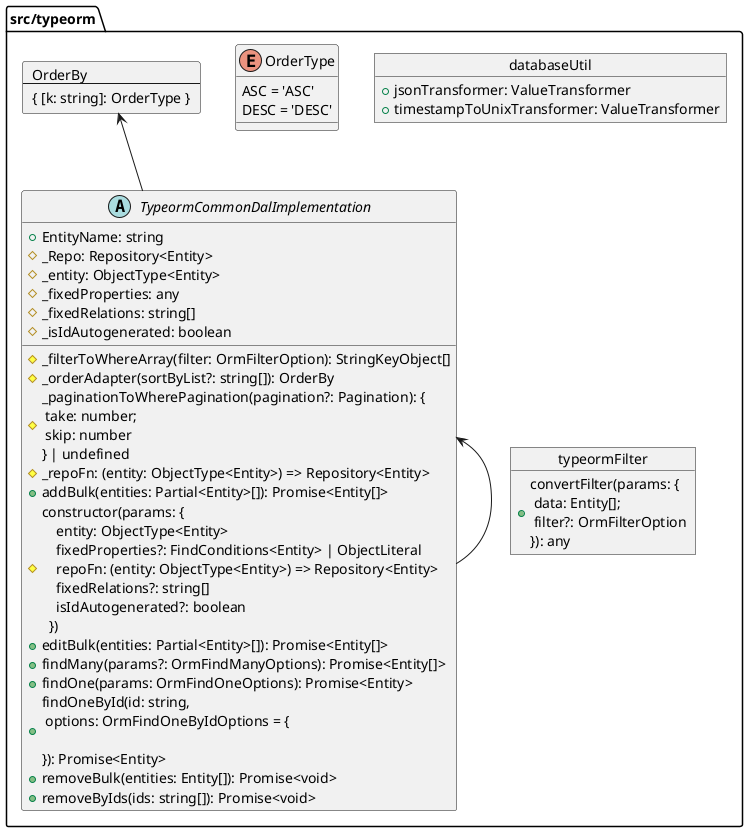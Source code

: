 @startuml
    folder "src/typeorm" as src_typeorm_f2abad60 {
      enum "OrderType" as order_type_e4b83a15 {
        ASC = 'ASC'
        DESC = 'DESC'
      }
      card order_by_e4b83a15 [
        OrderBy
        ---
        { [k: string]: OrderType }
      ]
      abstract "TypeormCommonDalImplementation" as typeorm_common_dal_implementation_e4b83a15 {
        + EntityName: string
        # _Repo: Repository<Entity>
        # _entity: ObjectType<Entity>
        # _filterToWhereArray(filter: OrmFilterOption): StringKeyObject[]
        # _fixedProperties: any
        # _fixedRelations: string[]
        # _isIdAutogenerated: boolean
        # _orderAdapter(sortByList?: string[]): OrderBy
        # _paginationToWherePagination(pagination?: Pagination): {\n take: number;\n skip: number \n} | undefined
        # _repoFn: (entity: ObjectType<Entity>) => Repository<Entity>
        + addBulk(entities: Partial<Entity>[]): Promise<Entity[]>
        # constructor(params: {\n    entity: ObjectType<Entity>\n    fixedProperties?: FindConditions<Entity> | ObjectLiteral\n    repoFn: (entity: ObjectType<Entity>) => Repository<Entity>\n    fixedRelations?: string[]\n    isIdAutogenerated?: boolean\n  })
        + editBulk(entities: Partial<Entity>[]): Promise<Entity[]>
        + findMany(params?: OrmFindManyOptions): Promise<Entity[]>
        + findOne(params: OrmFindOneOptions): Promise<Entity>
        + findOneById(id: string,\n options: OrmFindOneByIdOptions = {\n\n}): Promise<Entity>
        + removeBulk(entities: Entity[]): Promise<void>
        + removeByIds(ids: string[]): Promise<void>
      }
      object "databaseUtil" as database_util_9668cacf {
        + jsonTransformer: ValueTransformer
        + timestampToUnixTransformer: ValueTransformer
      }
      object "typeormFilter" as typeorm_filter_3b505f43 {
        + convertFilter(params: {\n data: Entity[];\n filter?: OrmFilterOption \n}): any
      }
    }
  typeorm_common_dal_implementation_e4b83a15 -up-> order_by_e4b83a15
  typeorm_common_dal_implementation_e4b83a15 -up-> typeorm_common_dal_implementation_e4b83a15
@enduml